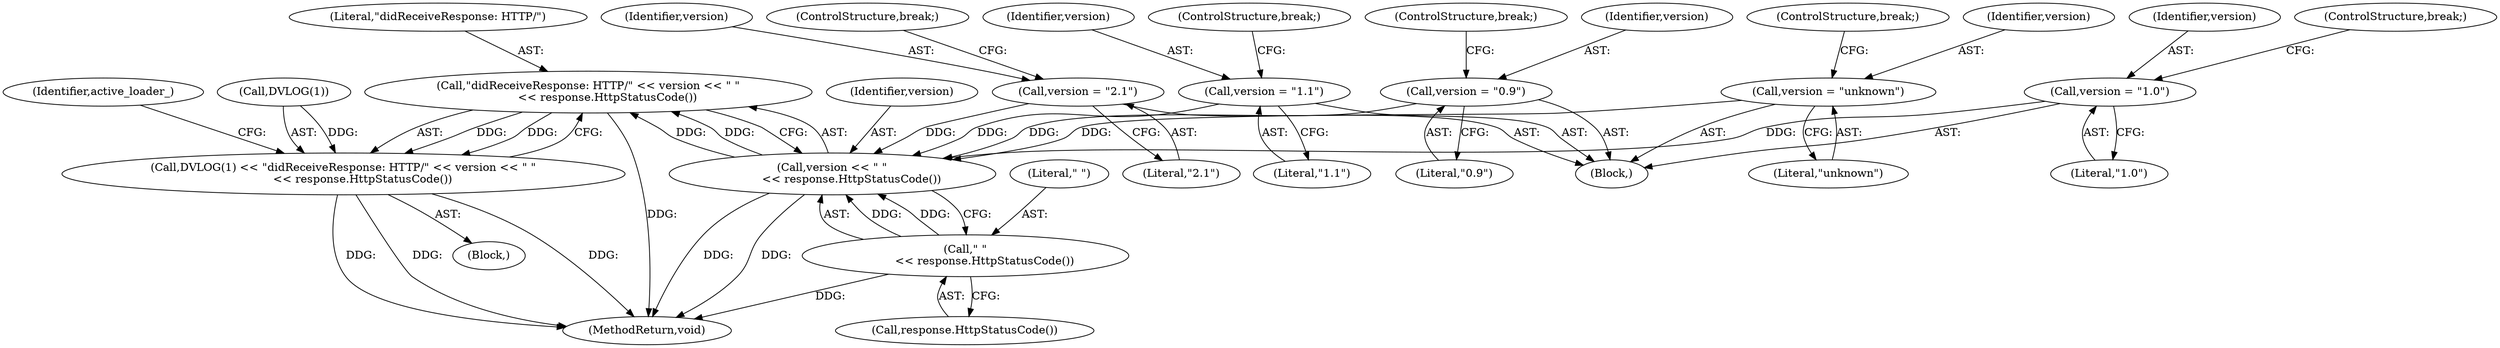 digraph "0_Chrome_a9cbaa7a40e2b2723cfc2f266c42f4980038a949_5@API" {
"1000141" [label="(Call,\"didReceiveResponse: HTTP/\" << version << \" \"\n           << response.HttpStatusCode())"];
"1000143" [label="(Call,version << \" \"\n           << response.HttpStatusCode())"];
"1000129" [label="(Call,version = \"2.1\")"];
"1000124" [label="(Call,version = \"1.1\")"];
"1000114" [label="(Call,version = \"0.9\")"];
"1000134" [label="(Call,version = \"unknown\")"];
"1000119" [label="(Call,version = \"1.0\")"];
"1000145" [label="(Call,\" \"\n           << response.HttpStatusCode())"];
"1000138" [label="(Call,DVLOG(1) << \"didReceiveResponse: HTTP/\" << version << \" \"\n           << response.HttpStatusCode())"];
"1000119" [label="(Call,version = \"1.0\")"];
"1000135" [label="(Identifier,version)"];
"1000138" [label="(Call,DVLOG(1) << \"didReceiveResponse: HTTP/\" << version << \" \"\n           << response.HttpStatusCode())"];
"1000129" [label="(Call,version = \"2.1\")"];
"1000116" [label="(Literal,\"0.9\")"];
"1000146" [label="(Literal,\" \")"];
"1000115" [label="(Identifier,version)"];
"1000142" [label="(Literal,\"didReceiveResponse: HTTP/\")"];
"1000127" [label="(ControlStructure,break;)"];
"1000132" [label="(ControlStructure,break;)"];
"1000122" [label="(ControlStructure,break;)"];
"1000130" [label="(Identifier,version)"];
"1000108" [label="(Block,)"];
"1000136" [label="(Literal,\"unknown\")"];
"1000125" [label="(Identifier,version)"];
"1000143" [label="(Call,version << \" \"\n           << response.HttpStatusCode())"];
"1000364" [label="(MethodReturn,void)"];
"1000134" [label="(Call,version = \"unknown\")"];
"1000131" [label="(Literal,\"2.1\")"];
"1000149" [label="(Identifier,active_loader_)"];
"1000121" [label="(Literal,\"1.0\")"];
"1000141" [label="(Call,\"didReceiveResponse: HTTP/\" << version << \" \"\n           << response.HttpStatusCode())"];
"1000112" [label="(Block,)"];
"1000114" [label="(Call,version = \"0.9\")"];
"1000147" [label="(Call,response.HttpStatusCode())"];
"1000145" [label="(Call,\" \"\n           << response.HttpStatusCode())"];
"1000126" [label="(Literal,\"1.1\")"];
"1000139" [label="(Call,DVLOG(1))"];
"1000120" [label="(Identifier,version)"];
"1000144" [label="(Identifier,version)"];
"1000137" [label="(ControlStructure,break;)"];
"1000124" [label="(Call,version = \"1.1\")"];
"1000117" [label="(ControlStructure,break;)"];
"1000141" -> "1000138"  [label="AST: "];
"1000141" -> "1000143"  [label="CFG: "];
"1000142" -> "1000141"  [label="AST: "];
"1000143" -> "1000141"  [label="AST: "];
"1000138" -> "1000141"  [label="CFG: "];
"1000141" -> "1000364"  [label="DDG: "];
"1000141" -> "1000138"  [label="DDG: "];
"1000141" -> "1000138"  [label="DDG: "];
"1000143" -> "1000141"  [label="DDG: "];
"1000143" -> "1000141"  [label="DDG: "];
"1000143" -> "1000145"  [label="CFG: "];
"1000144" -> "1000143"  [label="AST: "];
"1000145" -> "1000143"  [label="AST: "];
"1000143" -> "1000364"  [label="DDG: "];
"1000143" -> "1000364"  [label="DDG: "];
"1000129" -> "1000143"  [label="DDG: "];
"1000124" -> "1000143"  [label="DDG: "];
"1000114" -> "1000143"  [label="DDG: "];
"1000134" -> "1000143"  [label="DDG: "];
"1000119" -> "1000143"  [label="DDG: "];
"1000145" -> "1000143"  [label="DDG: "];
"1000145" -> "1000143"  [label="DDG: "];
"1000129" -> "1000112"  [label="AST: "];
"1000129" -> "1000131"  [label="CFG: "];
"1000130" -> "1000129"  [label="AST: "];
"1000131" -> "1000129"  [label="AST: "];
"1000132" -> "1000129"  [label="CFG: "];
"1000124" -> "1000112"  [label="AST: "];
"1000124" -> "1000126"  [label="CFG: "];
"1000125" -> "1000124"  [label="AST: "];
"1000126" -> "1000124"  [label="AST: "];
"1000127" -> "1000124"  [label="CFG: "];
"1000114" -> "1000112"  [label="AST: "];
"1000114" -> "1000116"  [label="CFG: "];
"1000115" -> "1000114"  [label="AST: "];
"1000116" -> "1000114"  [label="AST: "];
"1000117" -> "1000114"  [label="CFG: "];
"1000134" -> "1000112"  [label="AST: "];
"1000134" -> "1000136"  [label="CFG: "];
"1000135" -> "1000134"  [label="AST: "];
"1000136" -> "1000134"  [label="AST: "];
"1000137" -> "1000134"  [label="CFG: "];
"1000119" -> "1000112"  [label="AST: "];
"1000119" -> "1000121"  [label="CFG: "];
"1000120" -> "1000119"  [label="AST: "];
"1000121" -> "1000119"  [label="AST: "];
"1000122" -> "1000119"  [label="CFG: "];
"1000145" -> "1000147"  [label="CFG: "];
"1000146" -> "1000145"  [label="AST: "];
"1000147" -> "1000145"  [label="AST: "];
"1000145" -> "1000364"  [label="DDG: "];
"1000138" -> "1000108"  [label="AST: "];
"1000139" -> "1000138"  [label="AST: "];
"1000149" -> "1000138"  [label="CFG: "];
"1000138" -> "1000364"  [label="DDG: "];
"1000138" -> "1000364"  [label="DDG: "];
"1000138" -> "1000364"  [label="DDG: "];
"1000139" -> "1000138"  [label="DDG: "];
}
